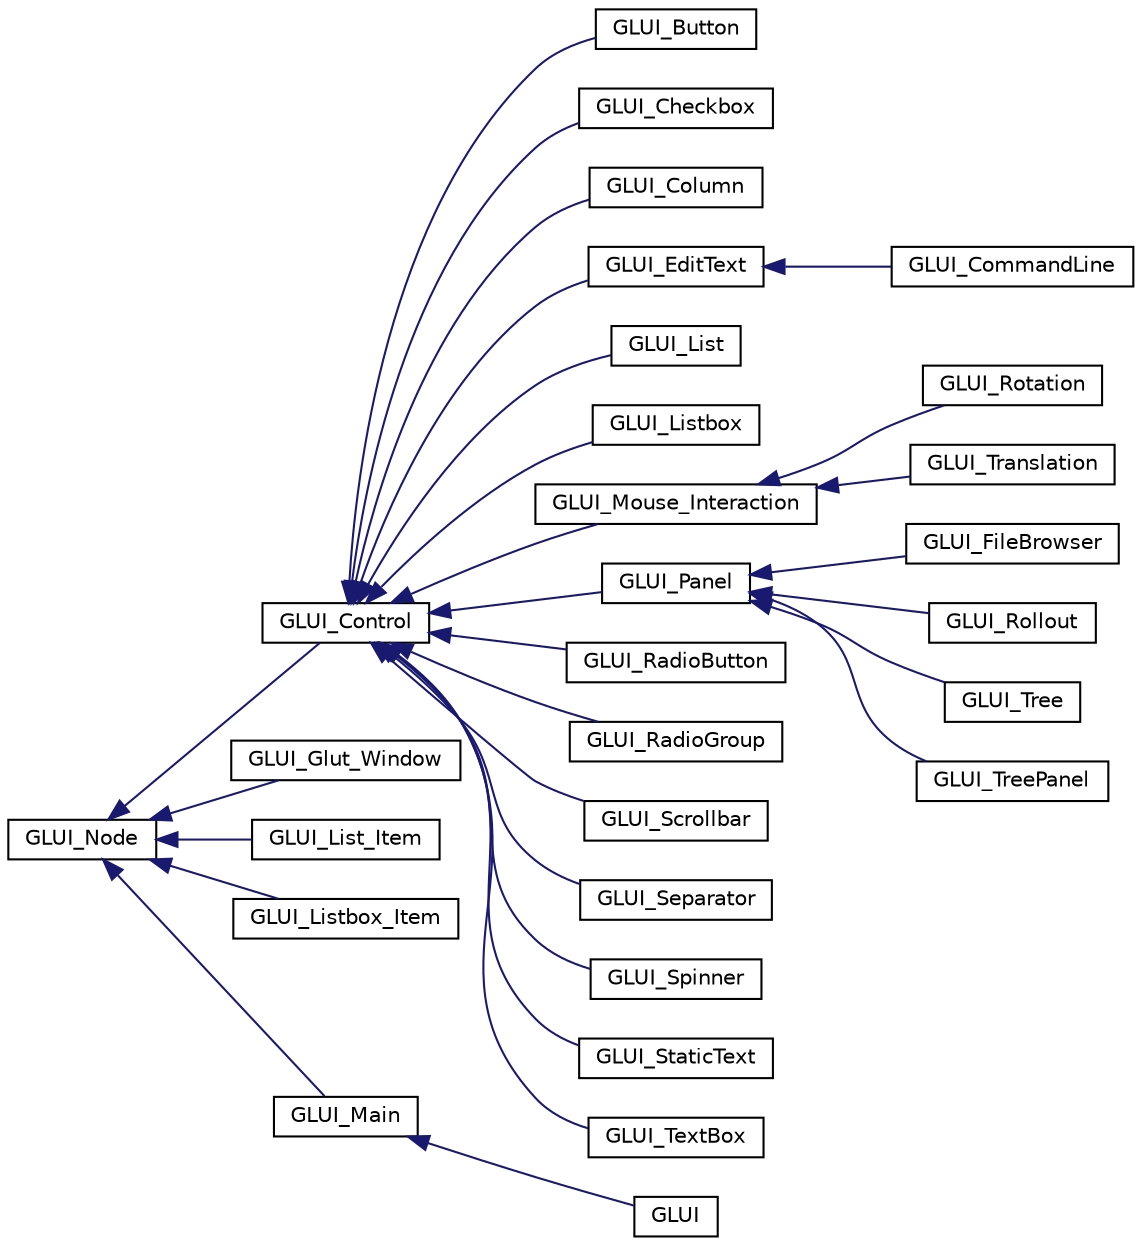 digraph "Graphical Class Hierarchy"
{
  edge [fontname="Helvetica",fontsize="10",labelfontname="Helvetica",labelfontsize="10"];
  node [fontname="Helvetica",fontsize="10",shape=record];
  rankdir="LR";
  Node1 [label="GLUI_Node",height=0.2,width=0.4,color="black", fillcolor="white", style="filled",URL="$class_g_l_u_i___node.html"];
  Node1 -> Node2 [dir="back",color="midnightblue",fontsize="10",style="solid",fontname="Helvetica"];
  Node2 [label="GLUI_Control",height=0.2,width=0.4,color="black", fillcolor="white", style="filled",URL="$class_g_l_u_i___control.html"];
  Node2 -> Node3 [dir="back",color="midnightblue",fontsize="10",style="solid",fontname="Helvetica"];
  Node3 [label="GLUI_Button",height=0.2,width=0.4,color="black", fillcolor="white", style="filled",URL="$class_g_l_u_i___button.html"];
  Node2 -> Node4 [dir="back",color="midnightblue",fontsize="10",style="solid",fontname="Helvetica"];
  Node4 [label="GLUI_Checkbox",height=0.2,width=0.4,color="black", fillcolor="white", style="filled",URL="$class_g_l_u_i___checkbox.html"];
  Node2 -> Node5 [dir="back",color="midnightblue",fontsize="10",style="solid",fontname="Helvetica"];
  Node5 [label="GLUI_Column",height=0.2,width=0.4,color="black", fillcolor="white", style="filled",URL="$class_g_l_u_i___column.html"];
  Node2 -> Node6 [dir="back",color="midnightblue",fontsize="10",style="solid",fontname="Helvetica"];
  Node6 [label="GLUI_EditText",height=0.2,width=0.4,color="black", fillcolor="white", style="filled",URL="$class_g_l_u_i___edit_text.html"];
  Node6 -> Node7 [dir="back",color="midnightblue",fontsize="10",style="solid",fontname="Helvetica"];
  Node7 [label="GLUI_CommandLine",height=0.2,width=0.4,color="black", fillcolor="white", style="filled",URL="$class_g_l_u_i___command_line.html"];
  Node2 -> Node8 [dir="back",color="midnightblue",fontsize="10",style="solid",fontname="Helvetica"];
  Node8 [label="GLUI_List",height=0.2,width=0.4,color="black", fillcolor="white", style="filled",URL="$class_g_l_u_i___list.html"];
  Node2 -> Node9 [dir="back",color="midnightblue",fontsize="10",style="solid",fontname="Helvetica"];
  Node9 [label="GLUI_Listbox",height=0.2,width=0.4,color="black", fillcolor="white", style="filled",URL="$class_g_l_u_i___listbox.html"];
  Node2 -> Node10 [dir="back",color="midnightblue",fontsize="10",style="solid",fontname="Helvetica"];
  Node10 [label="GLUI_Mouse_Interaction",height=0.2,width=0.4,color="black", fillcolor="white", style="filled",URL="$class_g_l_u_i___mouse___interaction.html"];
  Node10 -> Node11 [dir="back",color="midnightblue",fontsize="10",style="solid",fontname="Helvetica"];
  Node11 [label="GLUI_Rotation",height=0.2,width=0.4,color="black", fillcolor="white", style="filled",URL="$class_g_l_u_i___rotation.html"];
  Node10 -> Node12 [dir="back",color="midnightblue",fontsize="10",style="solid",fontname="Helvetica"];
  Node12 [label="GLUI_Translation",height=0.2,width=0.4,color="black", fillcolor="white", style="filled",URL="$class_g_l_u_i___translation.html"];
  Node2 -> Node13 [dir="back",color="midnightblue",fontsize="10",style="solid",fontname="Helvetica"];
  Node13 [label="GLUI_Panel",height=0.2,width=0.4,color="black", fillcolor="white", style="filled",URL="$class_g_l_u_i___panel.html"];
  Node13 -> Node14 [dir="back",color="midnightblue",fontsize="10",style="solid",fontname="Helvetica"];
  Node14 [label="GLUI_FileBrowser",height=0.2,width=0.4,color="black", fillcolor="white", style="filled",URL="$class_g_l_u_i___file_browser.html"];
  Node13 -> Node15 [dir="back",color="midnightblue",fontsize="10",style="solid",fontname="Helvetica"];
  Node15 [label="GLUI_Rollout",height=0.2,width=0.4,color="black", fillcolor="white", style="filled",URL="$class_g_l_u_i___rollout.html"];
  Node13 -> Node16 [dir="back",color="midnightblue",fontsize="10",style="solid",fontname="Helvetica"];
  Node16 [label="GLUI_Tree",height=0.2,width=0.4,color="black", fillcolor="white", style="filled",URL="$class_g_l_u_i___tree.html"];
  Node13 -> Node17 [dir="back",color="midnightblue",fontsize="10",style="solid",fontname="Helvetica"];
  Node17 [label="GLUI_TreePanel",height=0.2,width=0.4,color="black", fillcolor="white", style="filled",URL="$class_g_l_u_i___tree_panel.html"];
  Node2 -> Node18 [dir="back",color="midnightblue",fontsize="10",style="solid",fontname="Helvetica"];
  Node18 [label="GLUI_RadioButton",height=0.2,width=0.4,color="black", fillcolor="white", style="filled",URL="$class_g_l_u_i___radio_button.html"];
  Node2 -> Node19 [dir="back",color="midnightblue",fontsize="10",style="solid",fontname="Helvetica"];
  Node19 [label="GLUI_RadioGroup",height=0.2,width=0.4,color="black", fillcolor="white", style="filled",URL="$class_g_l_u_i___radio_group.html"];
  Node2 -> Node20 [dir="back",color="midnightblue",fontsize="10",style="solid",fontname="Helvetica"];
  Node20 [label="GLUI_Scrollbar",height=0.2,width=0.4,color="black", fillcolor="white", style="filled",URL="$class_g_l_u_i___scrollbar.html"];
  Node2 -> Node21 [dir="back",color="midnightblue",fontsize="10",style="solid",fontname="Helvetica"];
  Node21 [label="GLUI_Separator",height=0.2,width=0.4,color="black", fillcolor="white", style="filled",URL="$class_g_l_u_i___separator.html"];
  Node2 -> Node22 [dir="back",color="midnightblue",fontsize="10",style="solid",fontname="Helvetica"];
  Node22 [label="GLUI_Spinner",height=0.2,width=0.4,color="black", fillcolor="white", style="filled",URL="$class_g_l_u_i___spinner.html"];
  Node2 -> Node23 [dir="back",color="midnightblue",fontsize="10",style="solid",fontname="Helvetica"];
  Node23 [label="GLUI_StaticText",height=0.2,width=0.4,color="black", fillcolor="white", style="filled",URL="$class_g_l_u_i___static_text.html"];
  Node2 -> Node24 [dir="back",color="midnightblue",fontsize="10",style="solid",fontname="Helvetica"];
  Node24 [label="GLUI_TextBox",height=0.2,width=0.4,color="black", fillcolor="white", style="filled",URL="$class_g_l_u_i___text_box.html"];
  Node1 -> Node25 [dir="back",color="midnightblue",fontsize="10",style="solid",fontname="Helvetica"];
  Node25 [label="GLUI_Glut_Window",height=0.2,width=0.4,color="black", fillcolor="white", style="filled",URL="$class_g_l_u_i___glut___window.html"];
  Node1 -> Node26 [dir="back",color="midnightblue",fontsize="10",style="solid",fontname="Helvetica"];
  Node26 [label="GLUI_List_Item",height=0.2,width=0.4,color="black", fillcolor="white", style="filled",URL="$class_g_l_u_i___list___item.html"];
  Node1 -> Node27 [dir="back",color="midnightblue",fontsize="10",style="solid",fontname="Helvetica"];
  Node27 [label="GLUI_Listbox_Item",height=0.2,width=0.4,color="black", fillcolor="white", style="filled",URL="$class_g_l_u_i___listbox___item.html"];
  Node1 -> Node28 [dir="back",color="midnightblue",fontsize="10",style="solid",fontname="Helvetica"];
  Node28 [label="GLUI_Main",height=0.2,width=0.4,color="black", fillcolor="white", style="filled",URL="$class_g_l_u_i___main.html"];
  Node28 -> Node29 [dir="back",color="midnightblue",fontsize="10",style="solid",fontname="Helvetica"];
  Node29 [label="GLUI",height=0.2,width=0.4,color="black", fillcolor="white", style="filled",URL="$class_g_l_u_i.html"];
}
